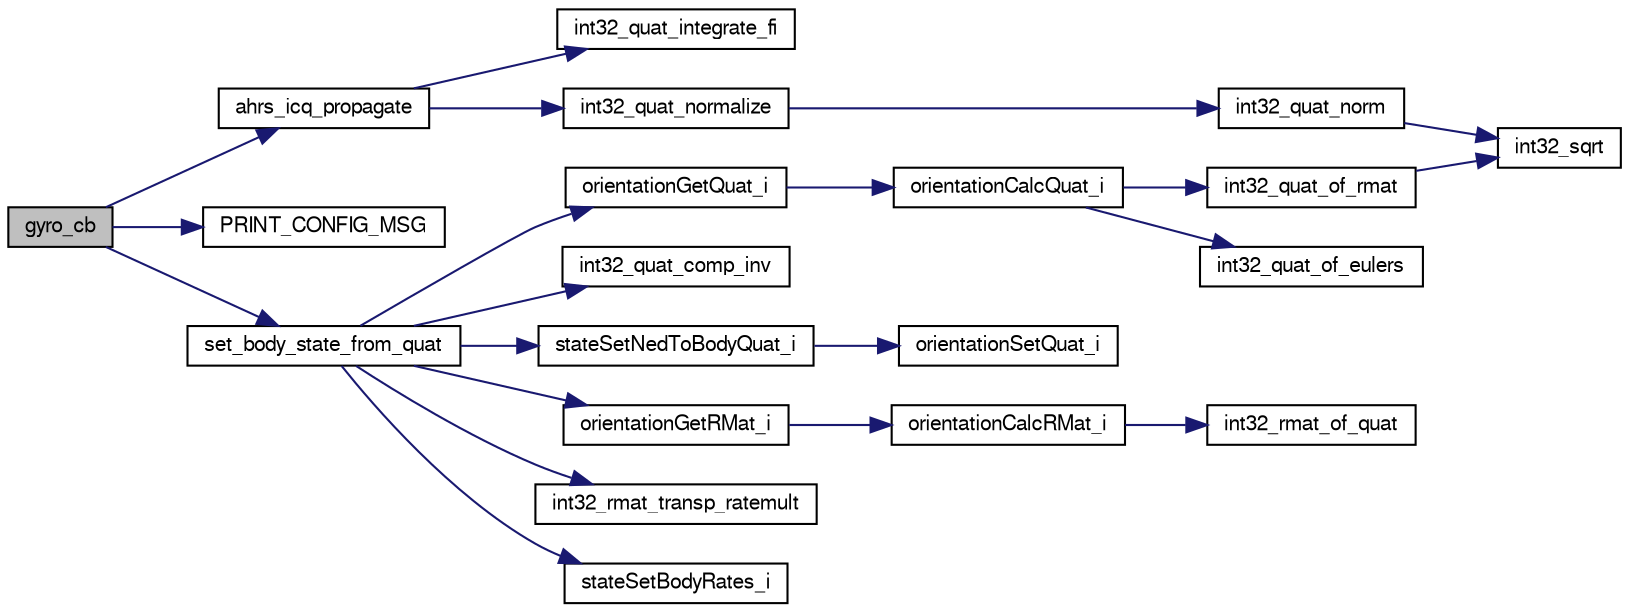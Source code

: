digraph "gyro_cb"
{
  edge [fontname="FreeSans",fontsize="10",labelfontname="FreeSans",labelfontsize="10"];
  node [fontname="FreeSans",fontsize="10",shape=record];
  rankdir="LR";
  Node1 [label="gyro_cb",height=0.2,width=0.4,color="black", fillcolor="grey75", style="filled", fontcolor="black"];
  Node1 -> Node2 [color="midnightblue",fontsize="10",style="solid",fontname="FreeSans"];
  Node2 [label="ahrs_icq_propagate",height=0.2,width=0.4,color="black", fillcolor="white", style="filled",URL="$ahrs__int__cmpl__quat_8c.html#af157b638d627a07ce3b8c86436c0ce4c"];
  Node2 -> Node3 [color="midnightblue",fontsize="10",style="solid",fontname="FreeSans"];
  Node3 [label="int32_quat_integrate_fi",height=0.2,width=0.4,color="black", fillcolor="white", style="filled",URL="$group__math__algebra__int.html#ga8d5b932f03cb090e7a2cee0e977887cf",tooltip="in place quaternion first order integration with constant rotational velocity. "];
  Node2 -> Node4 [color="midnightblue",fontsize="10",style="solid",fontname="FreeSans"];
  Node4 [label="int32_quat_normalize",height=0.2,width=0.4,color="black", fillcolor="white", style="filled",URL="$group__math__algebra__int.html#ga00267cacb602945fc6cfb054492460fa",tooltip="normalize a quaternion inplace "];
  Node4 -> Node5 [color="midnightblue",fontsize="10",style="solid",fontname="FreeSans"];
  Node5 [label="int32_quat_norm",height=0.2,width=0.4,color="black", fillcolor="white", style="filled",URL="$group__math__algebra__int.html#ga1dac7ce8c769898ccda119edb55f52ef",tooltip="Norm of a quaternion. "];
  Node5 -> Node6 [color="midnightblue",fontsize="10",style="solid",fontname="FreeSans"];
  Node6 [label="int32_sqrt",height=0.2,width=0.4,color="black", fillcolor="white", style="filled",URL="$group__math__algebra__int.html#ga4f101a6e0a22ac1b90f36fe8bf97d702"];
  Node1 -> Node7 [color="midnightblue",fontsize="10",style="solid",fontname="FreeSans"];
  Node7 [label="PRINT_CONFIG_MSG",height=0.2,width=0.4,color="black", fillcolor="white", style="filled",URL="$ins__vectornav_8c.html#aa01d3425df2eb0f33ced38c9d8fa8f05"];
  Node1 -> Node8 [color="midnightblue",fontsize="10",style="solid",fontname="FreeSans"];
  Node8 [label="set_body_state_from_quat",height=0.2,width=0.4,color="black", fillcolor="white", style="filled",URL="$ahrs__int__cmpl__quat__wrapper_8c.html#abea8ede7c8ebc5179487d3464ab513bb",tooltip="Rotate angles and rates from imu to body frame and set state. "];
  Node8 -> Node9 [color="midnightblue",fontsize="10",style="solid",fontname="FreeSans"];
  Node9 [label="orientationGetQuat_i",height=0.2,width=0.4,color="black", fillcolor="white", style="filled",URL="$group__math__orientation__representation.html#ga86b153b2106a638cef8e314125c47306",tooltip="Get vehicle body attitude quaternion (int). "];
  Node9 -> Node10 [color="midnightblue",fontsize="10",style="solid",fontname="FreeSans"];
  Node10 [label="orientationCalcQuat_i",height=0.2,width=0.4,color="black", fillcolor="white", style="filled",URL="$group__math__orientation__representation.html#gaa411e2093feec3fef9e18c4a52b74c38"];
  Node10 -> Node11 [color="midnightblue",fontsize="10",style="solid",fontname="FreeSans"];
  Node11 [label="int32_quat_of_rmat",height=0.2,width=0.4,color="black", fillcolor="white", style="filled",URL="$group__math__algebra__int.html#ga492c7dfcb9089c8bdb0d20d89089b542",tooltip="Quaternion from rotation matrix. "];
  Node11 -> Node6 [color="midnightblue",fontsize="10",style="solid",fontname="FreeSans"];
  Node10 -> Node12 [color="midnightblue",fontsize="10",style="solid",fontname="FreeSans"];
  Node12 [label="int32_quat_of_eulers",height=0.2,width=0.4,color="black", fillcolor="white", style="filled",URL="$group__math__algebra__int.html#gab3d8478211bf7da23d2345e8eae43fc8",tooltip="Quaternion from Euler angles. "];
  Node8 -> Node13 [color="midnightblue",fontsize="10",style="solid",fontname="FreeSans"];
  Node13 [label="int32_quat_comp_inv",height=0.2,width=0.4,color="black", fillcolor="white", style="filled",URL="$group__math__algebra__int.html#ga6102185fc581099e1e256c3df37fd08d",tooltip="Composition (multiplication) of two quaternions. "];
  Node8 -> Node14 [color="midnightblue",fontsize="10",style="solid",fontname="FreeSans"];
  Node14 [label="stateSetNedToBodyQuat_i",height=0.2,width=0.4,color="black", fillcolor="white", style="filled",URL="$group__state__attitude.html#ga48a6162b6f885b06c906931f33a9caa0",tooltip="Set vehicle body attitude from quaternion (int). "];
  Node14 -> Node15 [color="midnightblue",fontsize="10",style="solid",fontname="FreeSans"];
  Node15 [label="orientationSetQuat_i",height=0.2,width=0.4,color="black", fillcolor="white", style="filled",URL="$group__math__orientation__representation.html#ga8a3e395362b89b24cee7c3dd6dddb03c",tooltip="Set vehicle body attitude from quaternion (int). "];
  Node8 -> Node16 [color="midnightblue",fontsize="10",style="solid",fontname="FreeSans"];
  Node16 [label="orientationGetRMat_i",height=0.2,width=0.4,color="black", fillcolor="white", style="filled",URL="$group__math__orientation__representation.html#ga4d3e785c7decf12ad0331c6ec207ded7",tooltip="Get vehicle body attitude rotation matrix (int). "];
  Node16 -> Node17 [color="midnightblue",fontsize="10",style="solid",fontname="FreeSans"];
  Node17 [label="orientationCalcRMat_i",height=0.2,width=0.4,color="black", fillcolor="white", style="filled",URL="$group__math__orientation__representation.html#ga8d3a2d675e2693d1780d587cd392d96a"];
  Node17 -> Node18 [color="midnightblue",fontsize="10",style="solid",fontname="FreeSans"];
  Node18 [label="int32_rmat_of_quat",height=0.2,width=0.4,color="black", fillcolor="white", style="filled",URL="$group__math__algebra__int.html#ga3cee8bb86ebb6befea5e2b4a97b3326f",tooltip="Convert unit quaternion to rotation matrix. "];
  Node8 -> Node19 [color="midnightblue",fontsize="10",style="solid",fontname="FreeSans"];
  Node19 [label="int32_rmat_transp_ratemult",height=0.2,width=0.4,color="black", fillcolor="white", style="filled",URL="$group__math__algebra__int.html#ga7d9bca983887baf028c121876125efcf",tooltip="rotate anglular rates by transposed rotation matrix. "];
  Node8 -> Node20 [color="midnightblue",fontsize="10",style="solid",fontname="FreeSans"];
  Node20 [label="stateSetBodyRates_i",height=0.2,width=0.4,color="black", fillcolor="white", style="filled",URL="$group__state__rate.html#gaf71de3d472804c112ddea1bbd3571014",tooltip="Set vehicle body angular rate (int). "];
}

